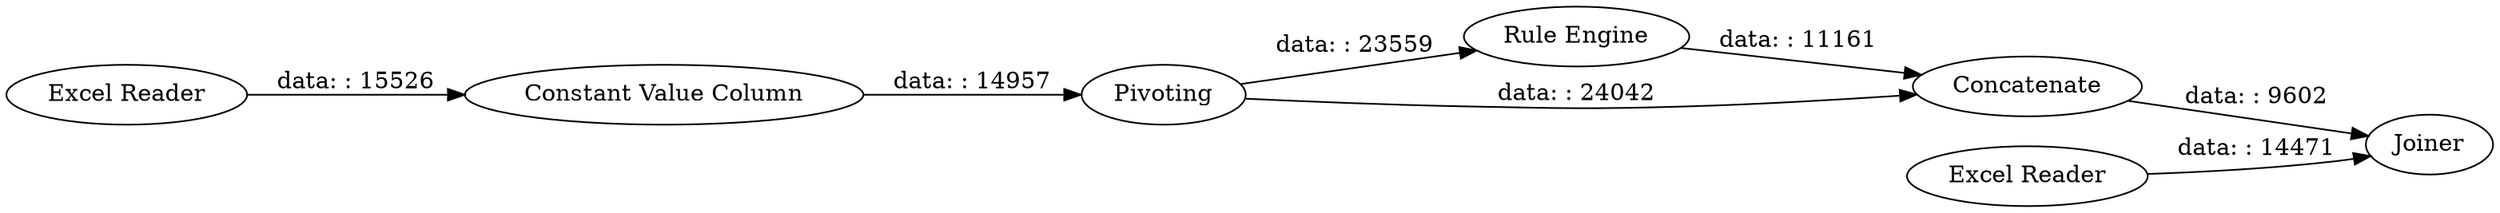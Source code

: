 digraph {
	"7911804906940457394_1901" [label="Excel Reader"]
	"7911804906940457394_1904" [label="Rule Engine"]
	"7911804906940457394_4" [label=Pivoting]
	"7911804906940457394_1902" [label="Excel Reader"]
	"7911804906940457394_1903" [label=Concatenate]
	"7911804906940457394_1878" [label="Constant Value Column"]
	"7911804906940457394_1905" [label=Joiner]
	"7911804906940457394_1904" -> "7911804906940457394_1903" [label="data: : 11161"]
	"7911804906940457394_1903" -> "7911804906940457394_1905" [label="data: : 9602"]
	"7911804906940457394_1902" -> "7911804906940457394_1905" [label="data: : 14471"]
	"7911804906940457394_1901" -> "7911804906940457394_1878" [label="data: : 15526"]
	"7911804906940457394_4" -> "7911804906940457394_1904" [label="data: : 23559"]
	"7911804906940457394_1878" -> "7911804906940457394_4" [label="data: : 14957"]
	"7911804906940457394_4" -> "7911804906940457394_1903" [label="data: : 24042"]
	rankdir=LR
}
